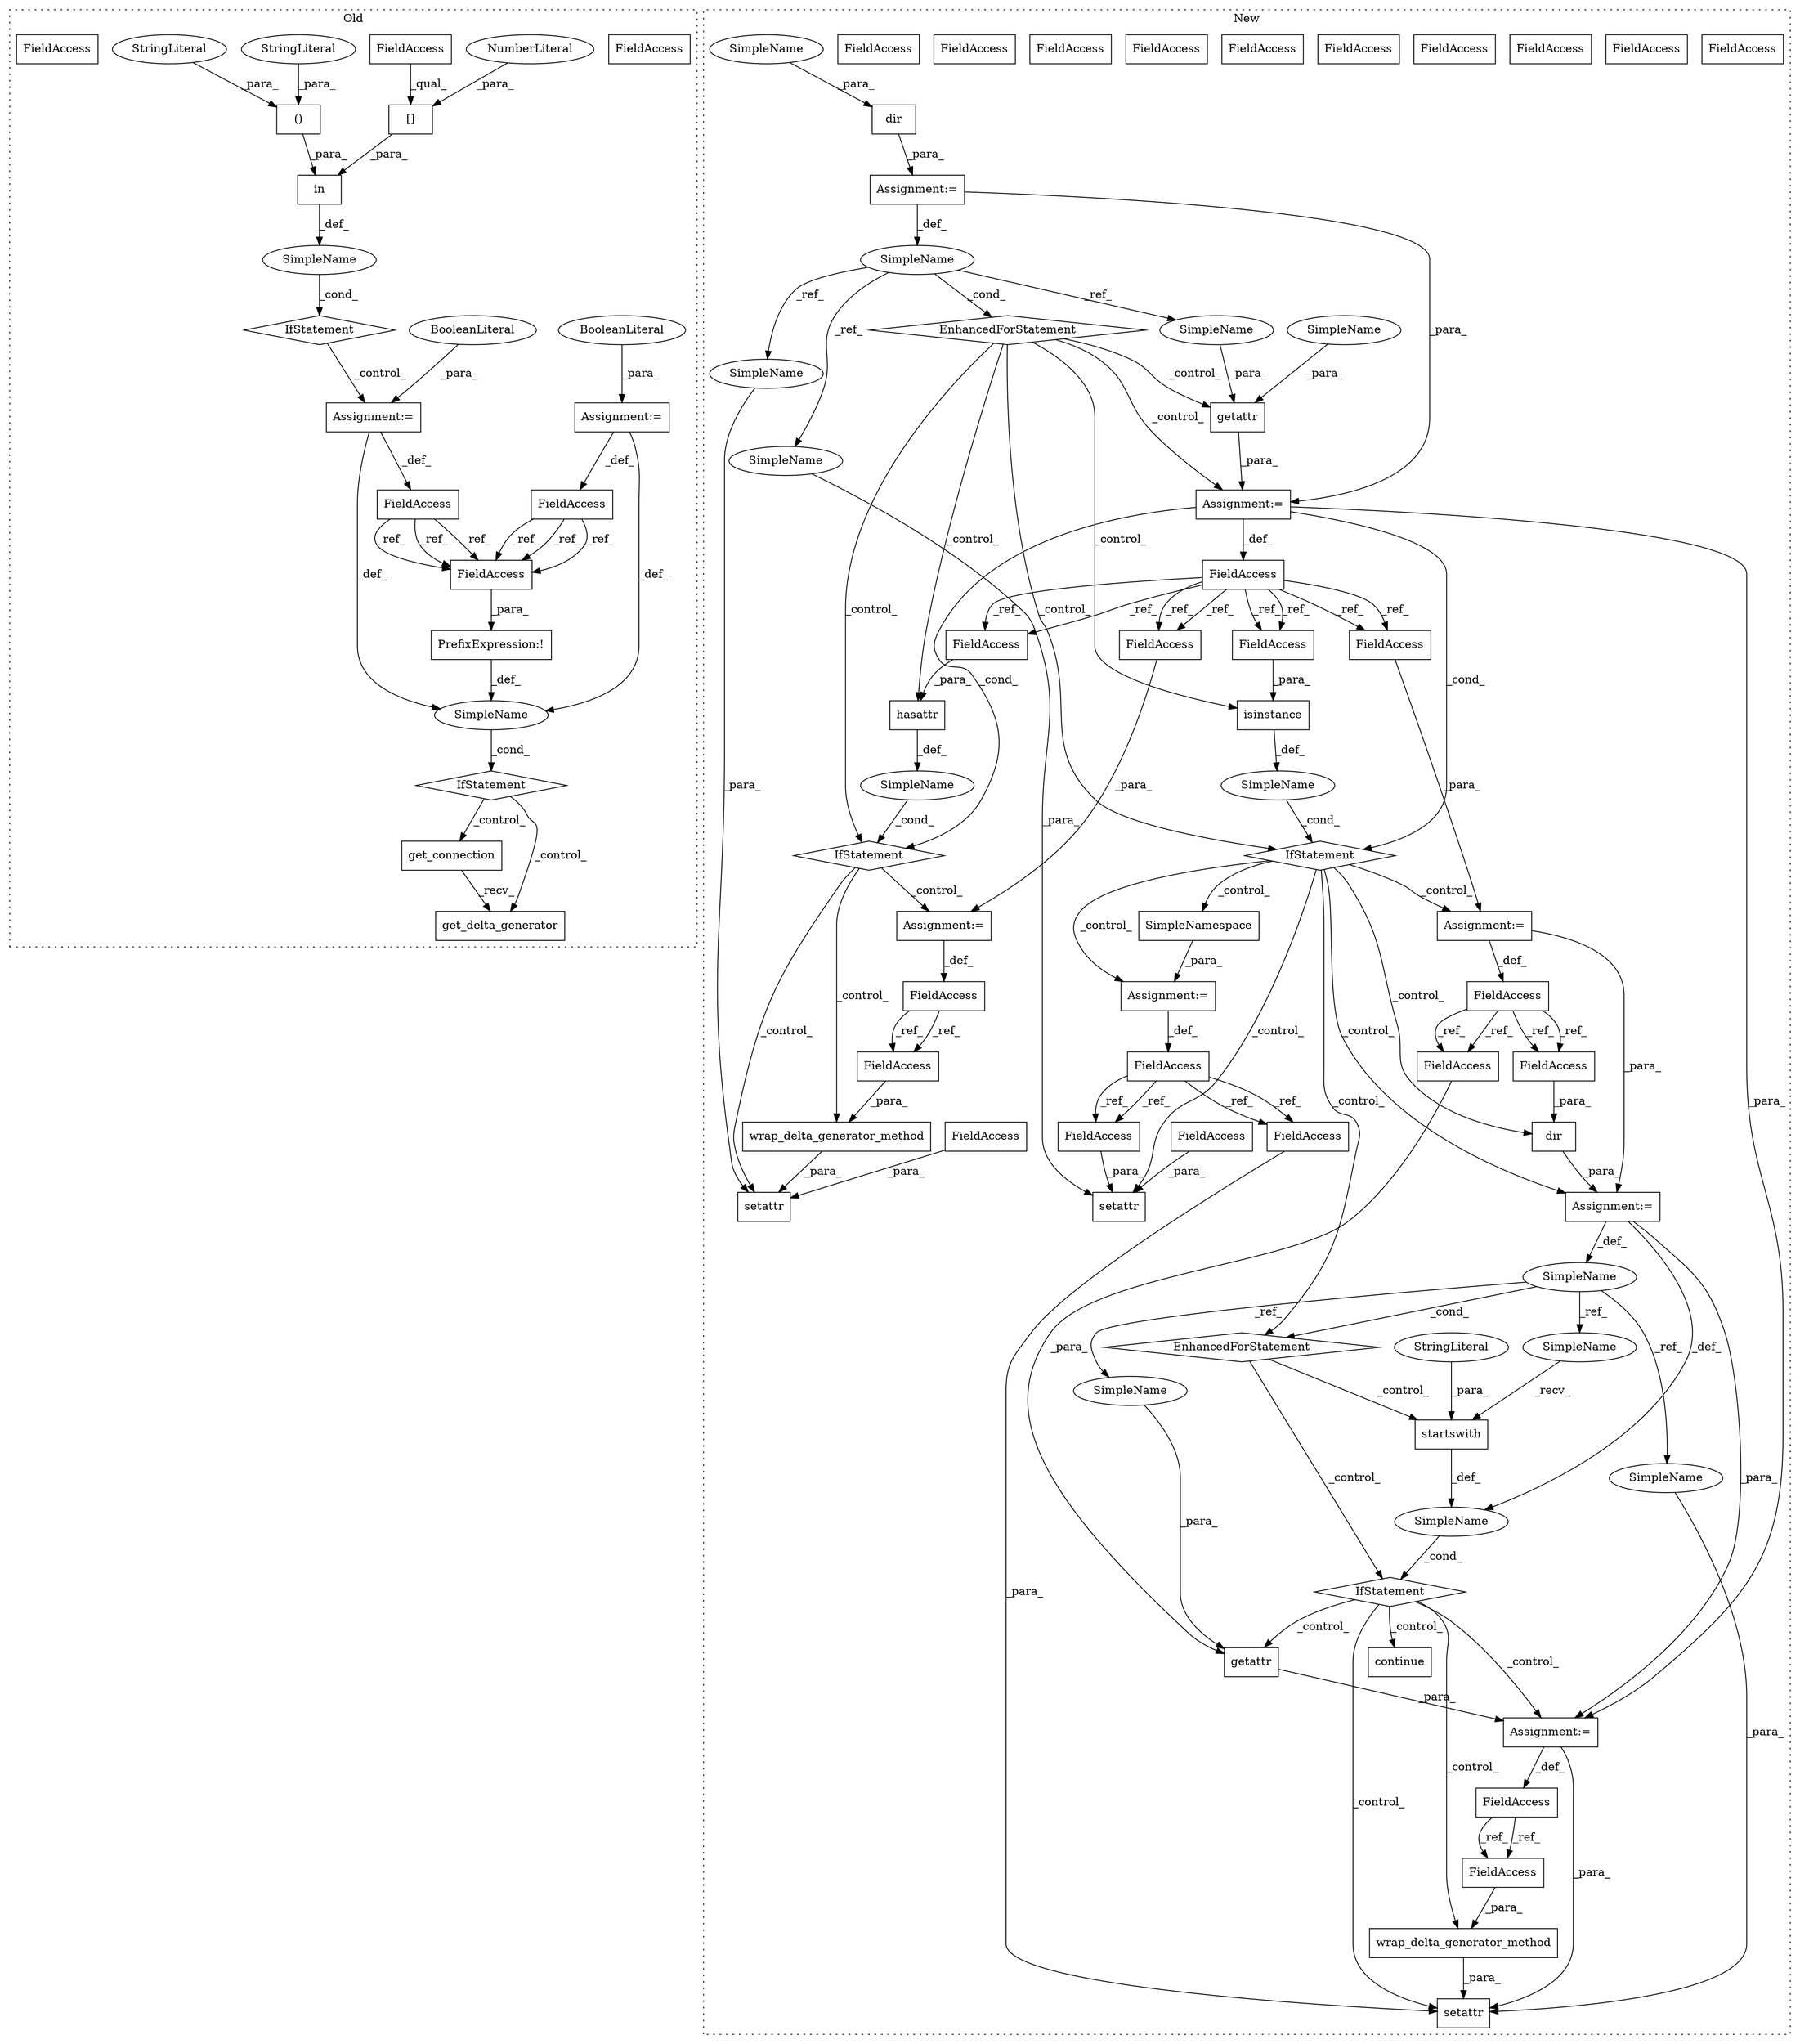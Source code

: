digraph G {
subgraph cluster0 {
1 [label="get_connection" a="32" s="6048" l="16" shape="box"];
6 [label="PrefixExpression:!" a="38" s="6008" l="1" shape="box"];
33 [label="SimpleName" a="42" s="" l="" shape="ellipse"];
34 [label="IfStatement" a="25" s="6004,6027" l="4,2" shape="diamond"];
36 [label="FieldAccess" a="22" s="5969" l="18" shape="box"];
37 [label="FieldAccess" a="22" s="6009" l="18" shape="box"];
40 [label="FieldAccess" a="22" s="5879" l="18" shape="box"];
42 [label="get_delta_generator" a="32" s="6065" l="21" shape="box"];
51 [label="Assignment:=" a="7" s="5987" l="1" shape="box"];
52 [label="()" a="106" s="5937" l="21" shape="box"];
53 [label="in" a="105" s="5917" l="41" shape="box"];
54 [label="[]" a="2" s="5917,5927" l="9,1" shape="box"];
55 [label="NumberLiteral" a="34" s="5926" l="1" shape="ellipse"];
56 [label="SimpleName" a="42" s="" l="" shape="ellipse"];
57 [label="IfStatement" a="25" s="5909,5958" l="8,3" shape="diamond"];
58 [label="FieldAccess" a="22" s="5917" l="8" shape="box"];
59 [label="BooleanLiteral" a="9" s="5988" l="4" shape="ellipse"];
64 [label="StringLiteral" a="45" s="5954" l="4" shape="ellipse"];
65 [label="Assignment:=" a="7" s="5897" l="1" shape="box"];
66 [label="BooleanLiteral" a="9" s="5898" l="5" shape="ellipse"];
67 [label="StringLiteral" a="45" s="5937" l="4" shape="ellipse"];
82 [label="FieldAccess" a="22" s="6009" l="18" shape="box"];
90 [label="FieldAccess" a="22" s="6009" l="18" shape="box"];
label = "Old";
style="dotted";
}
subgraph cluster1 {
2 [label="EnhancedForStatement" a="70" s="1455,1541" l="53,2" shape="diamond"];
3 [label="startswith" a="32" s="2001,2015" l="11,1" shape="box"];
4 [label="setattr" a="32" s="1666,1726" l="8,1" shape="box"];
5 [label="EnhancedForStatement" a="70" s="1885,1975" l="61,2" shape="diamond"];
7 [label="wrap_delta_generator_method" a="32" s="2126,2160" l="28,1" shape="box"];
8 [label="SimpleName" a="42" s="" l="" shape="ellipse"];
9 [label="wrap_delta_generator_method" a="32" s="1691,1725" l="28,1" shape="box"];
10 [label="setattr" a="32" s="1847,1874" l="8,1" shape="box"];
11 [label="SimpleName" a="42" s="" l="" shape="ellipse"];
12 [label="setattr" a="32" s="2107,2161" l="8,1" shape="box"];
13 [label="SimpleName" a="42" s="1515" l="4" shape="ellipse"];
14 [label="SimpleName" a="42" s="" l="" shape="ellipse"];
15 [label="SimpleName" a="42" s="1953" l="7" shape="ellipse"];
16 [label="getattr" a="32" s="1558,1585" l="8,1" shape="box"];
17 [label="isinstance" a="32" s="1747,1780" l="11,1" shape="box"];
18 [label="getattr" a="32" s="2071,2094" l="8,1" shape="box"];
19 [label="FieldAccess" a="22" s="1855" l="11" shape="box"];
20 [label="FieldAccess" a="22" s="1643" l="6" shape="box"];
21 [label="FieldAccess" a="22" s="1719" l="6" shape="box"];
22 [label="FieldAccess" a="22" s="2079" l="7" shape="box"];
23 [label="FieldAccess" a="22" s="1551" l="6" shape="box"];
24 [label="FieldAccess" a="22" s="2154" l="6" shape="box"];
25 [label="FieldAccess" a="22" s="1801" l="6" shape="box"];
26 [label="FieldAccess" a="22" s="1793" l="7" shape="box"];
27 [label="FieldAccess" a="22" s="1758" l="6" shape="box"];
28 [label="FieldAccess" a="22" s="1967" l="7" shape="box"];
29 [label="FieldAccess" a="22" s="2064" l="6" shape="box"];
30 [label="FieldAccess" a="22" s="2115" l="2" shape="box"];
31 [label="FieldAccess" a="22" s="1872" l="2" shape="box"];
32 [label="FieldAccess" a="22" s="1674" l="11" shape="box"];
35 [label="FieldAccess" a="22" s="1817" l="2" shape="box"];
38 [label="FieldAccess" a="22" s="1650" l="6" shape="box"];
39 [label="FieldAccess" a="22" s="1606" l="6" shape="box"];
41 [label="continue" a="18" s="2032" l="9" shape="box"];
43 [label="IfStatement" a="25" s="1989,2016" l="4,2" shape="diamond"];
44 [label="hasattr" a="32" s="1598,1630" l="8,1" shape="box"];
45 [label="IfStatement" a="25" s="1743,1781" l="4,2" shape="diamond"];
46 [label="dir" a="32" s="1522,1540" l="4,1" shape="box"];
47 [label="IfStatement" a="25" s="1594,1631" l="4,2" shape="diamond"];
48 [label="dir" a="32" s="1963,1974" l="4,1" shape="box"];
49 [label="Assignment:=" a="7" s="1455,1541" l="53,2" shape="box"];
50 [label="Assignment:=" a="7" s="1885,1975" l="61,2" shape="box"];
60 [label="Assignment:=" a="7" s="1819" l="1" shape="box"];
61 [label="Assignment:=" a="7" s="1557" l="1" shape="box"];
62 [label="Assignment:=" a="7" s="1800" l="1" shape="box"];
63 [label="Assignment:=" a="7" s="1649" l="1" shape="box"];
68 [label="Assignment:=" a="7" s="2070" l="1" shape="box"];
69 [label="StringLiteral" a="45" s="2012" l="3" shape="ellipse"];
70 [label="SimpleNamespace" a="32" s="1820" l="17" shape="box"];
71 [label="FieldAccess" a="22" s="1606" l="6" shape="box"];
72 [label="FieldAccess" a="22" s="1650" l="6" shape="box"];
73 [label="FieldAccess" a="22" s="1758" l="6" shape="box"];
74 [label="FieldAccess" a="22" s="1801" l="6" shape="box"];
75 [label="SimpleName" a="42" s="1566" l="14" shape="ellipse"];
76 [label="SimpleName" a="42" s="1526" l="14" shape="ellipse"];
77 [label="FieldAccess" a="22" s="1872" l="2" shape="box"];
78 [label="FieldAccess" a="22" s="2115" l="2" shape="box"];
79 [label="SimpleName" a="42" s="1581" l="4" shape="ellipse"];
80 [label="SimpleName" a="42" s="1686" l="4" shape="ellipse"];
81 [label="SimpleName" a="42" s="1867" l="4" shape="ellipse"];
83 [label="FieldAccess" a="22" s="1719" l="6" shape="box"];
84 [label="FieldAccess" a="22" s="2154" l="6" shape="box"];
85 [label="SimpleName" a="42" s="2087" l="7" shape="ellipse"];
86 [label="SimpleName" a="42" s="1993" l="7" shape="ellipse"];
87 [label="SimpleName" a="42" s="2118" l="7" shape="ellipse"];
88 [label="FieldAccess" a="22" s="2079" l="7" shape="box"];
89 [label="FieldAccess" a="22" s="1967" l="7" shape="box"];
label = "New";
style="dotted";
}
1 -> 42 [label="_recv_"];
2 -> 47 [label="_control_"];
2 -> 17 [label="_control_"];
2 -> 16 [label="_control_"];
2 -> 61 [label="_control_"];
2 -> 44 [label="_control_"];
2 -> 45 [label="_control_"];
3 -> 14 [label="_def_"];
5 -> 43 [label="_control_"];
5 -> 3 [label="_control_"];
6 -> 33 [label="_def_"];
7 -> 12 [label="_para_"];
8 -> 47 [label="_cond_"];
9 -> 4 [label="_para_"];
11 -> 45 [label="_cond_"];
13 -> 79 [label="_ref_"];
13 -> 80 [label="_ref_"];
13 -> 2 [label="_cond_"];
13 -> 81 [label="_ref_"];
14 -> 43 [label="_cond_"];
15 -> 87 [label="_ref_"];
15 -> 85 [label="_ref_"];
15 -> 86 [label="_ref_"];
15 -> 5 [label="_cond_"];
16 -> 61 [label="_para_"];
17 -> 11 [label="_def_"];
18 -> 68 [label="_para_"];
19 -> 10 [label="_para_"];
20 -> 83 [label="_ref_"];
20 -> 83 [label="_ref_"];
23 -> 74 [label="_ref_"];
23 -> 71 [label="_ref_"];
23 -> 72 [label="_ref_"];
23 -> 73 [label="_ref_"];
23 -> 74 [label="_ref_"];
23 -> 71 [label="_ref_"];
23 -> 72 [label="_ref_"];
23 -> 73 [label="_ref_"];
26 -> 88 [label="_ref_"];
26 -> 89 [label="_ref_"];
26 -> 89 [label="_ref_"];
26 -> 88 [label="_ref_"];
29 -> 84 [label="_ref_"];
29 -> 84 [label="_ref_"];
32 -> 4 [label="_para_"];
33 -> 34 [label="_cond_"];
34 -> 42 [label="_control_"];
34 -> 1 [label="_control_"];
35 -> 78 [label="_ref_"];
35 -> 77 [label="_ref_"];
35 -> 77 [label="_ref_"];
35 -> 78 [label="_ref_"];
36 -> 90 [label="_ref_"];
36 -> 90 [label="_ref_"];
36 -> 90 [label="_ref_"];
40 -> 90 [label="_ref_"];
40 -> 90 [label="_ref_"];
40 -> 90 [label="_ref_"];
43 -> 18 [label="_control_"];
43 -> 41 [label="_control_"];
43 -> 68 [label="_control_"];
43 -> 12 [label="_control_"];
43 -> 7 [label="_control_"];
44 -> 8 [label="_def_"];
45 -> 70 [label="_control_"];
45 -> 5 [label="_control_"];
45 -> 60 [label="_control_"];
45 -> 48 [label="_control_"];
45 -> 50 [label="_control_"];
45 -> 62 [label="_control_"];
45 -> 10 [label="_control_"];
46 -> 49 [label="_para_"];
47 -> 9 [label="_control_"];
47 -> 4 [label="_control_"];
47 -> 63 [label="_control_"];
48 -> 50 [label="_para_"];
49 -> 61 [label="_para_"];
49 -> 13 [label="_def_"];
50 -> 14 [label="_def_"];
50 -> 68 [label="_para_"];
50 -> 15 [label="_def_"];
51 -> 36 [label="_def_"];
51 -> 33 [label="_def_"];
52 -> 53 [label="_para_"];
53 -> 56 [label="_def_"];
54 -> 53 [label="_para_"];
55 -> 54 [label="_para_"];
56 -> 57 [label="_cond_"];
57 -> 51 [label="_control_"];
58 -> 54 [label="_qual_"];
59 -> 51 [label="_para_"];
60 -> 35 [label="_def_"];
61 -> 23 [label="_def_"];
61 -> 47 [label="_cond_"];
61 -> 45 [label="_cond_"];
61 -> 68 [label="_para_"];
62 -> 26 [label="_def_"];
62 -> 50 [label="_para_"];
63 -> 20 [label="_def_"];
64 -> 52 [label="_para_"];
65 -> 40 [label="_def_"];
65 -> 33 [label="_def_"];
66 -> 65 [label="_para_"];
67 -> 52 [label="_para_"];
68 -> 29 [label="_def_"];
68 -> 12 [label="_para_"];
69 -> 3 [label="_para_"];
70 -> 60 [label="_para_"];
71 -> 44 [label="_para_"];
72 -> 63 [label="_para_"];
73 -> 17 [label="_para_"];
74 -> 62 [label="_para_"];
75 -> 16 [label="_para_"];
76 -> 46 [label="_para_"];
77 -> 10 [label="_para_"];
78 -> 12 [label="_para_"];
79 -> 16 [label="_para_"];
80 -> 4 [label="_para_"];
81 -> 10 [label="_para_"];
83 -> 9 [label="_para_"];
84 -> 7 [label="_para_"];
85 -> 18 [label="_para_"];
86 -> 3 [label="_recv_"];
87 -> 12 [label="_para_"];
88 -> 18 [label="_para_"];
89 -> 48 [label="_para_"];
90 -> 6 [label="_para_"];
}